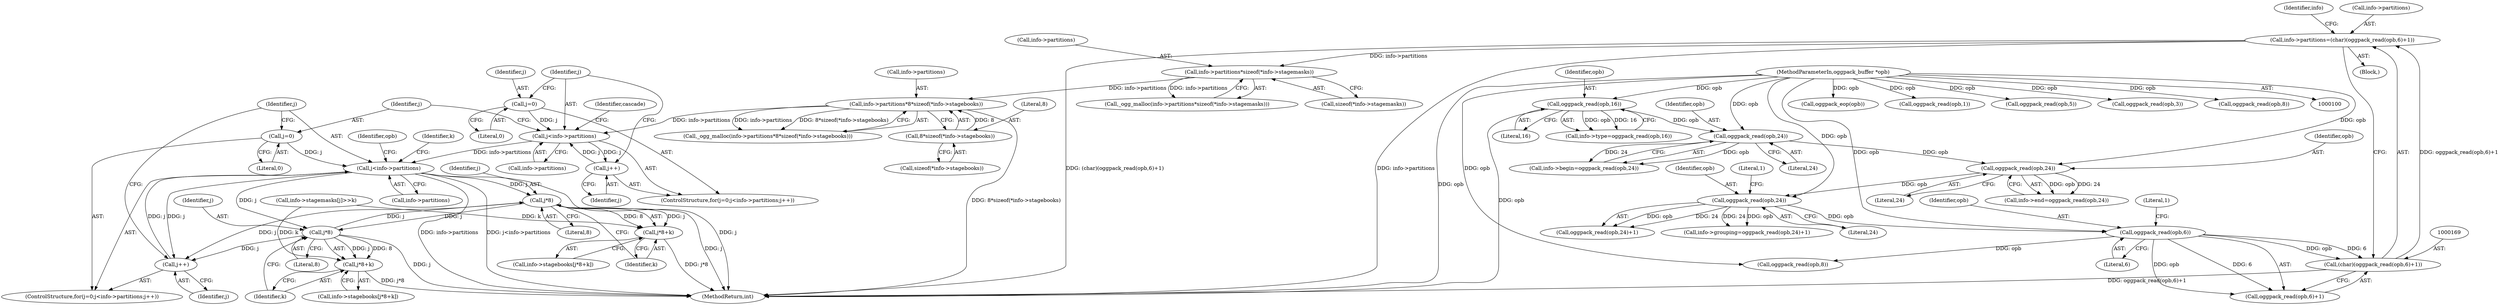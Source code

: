 digraph "0_Android_659030a2e80c38fb8da0a4eb68695349eec6778b_0@pointer" {
"1000263" [label="(Call,j<info->partitions)"];
"1000268" [label="(Call,j++)"];
"1000263" [label="(Call,j<info->partitions)"];
"1000260" [label="(Call,j=0)"];
"1000227" [label="(Call,j<info->partitions)"];
"1000224" [label="(Call,j=0)"];
"1000232" [label="(Call,j++)"];
"1000212" [label="(Call,info->partitions*8*sizeof(*info->stagebooks))"];
"1000198" [label="(Call,info->partitions*sizeof(*info->stagemasks))"];
"1000164" [label="(Call,info->partitions=(char)(oggpack_read(opb,6)+1))"];
"1000168" [label="(Call,(char)(oggpack_read(opb,6)+1))"];
"1000171" [label="(Call,oggpack_read(opb,6))"];
"1000160" [label="(Call,oggpack_read(opb,24))"];
"1000152" [label="(Call,oggpack_read(opb,24))"];
"1000145" [label="(Call,oggpack_read(opb,24))"];
"1000125" [label="(Call,oggpack_read(opb,16))"];
"1000103" [label="(MethodParameterIn,oggpack_buffer *opb)"];
"1000216" [label="(Call,8*sizeof(*info->stagebooks))"];
"1000313" [label="(Call,j*8)"];
"1000340" [label="(Call,j*8)"];
"1000312" [label="(Call,j*8+k)"];
"1000339" [label="(Call,j*8+k)"];
"1000283" [label="(Call,info->stagemasks[j]>>k)"];
"1000121" [label="(Call,info->type=oggpack_read(opb,16))"];
"1000160" [label="(Call,oggpack_read(opb,24))"];
"1000346" [label="(Call,oggpack_eop(opb))"];
"1000223" [label="(ControlStructure,for(j=0;j<info->partitions;j++))"];
"1000104" [label="(Block,)"];
"1000153" [label="(Identifier,opb)"];
"1000342" [label="(Literal,8)"];
"1000126" [label="(Identifier,opb)"];
"1000340" [label="(Call,j*8)"];
"1000228" [label="(Identifier,j)"];
"1000211" [label="(Call,_ogg_malloc(info->partitions*8*sizeof(*info->stagebooks)))"];
"1000343" [label="(Identifier,k)"];
"1000313" [label="(Call,j*8)"];
"1000233" [label="(Identifier,j)"];
"1000225" [label="(Identifier,j)"];
"1000216" [label="(Call,8*sizeof(*info->stagebooks))"];
"1000148" [label="(Call,info->end=oggpack_read(opb,24))"];
"1000147" [label="(Literal,24)"];
"1000172" [label="(Identifier,opb)"];
"1000145" [label="(Call,oggpack_read(opb,24))"];
"1000232" [label="(Call,j++)"];
"1000335" [label="(Call,info->stagebooks[j*8+k])"];
"1000177" [label="(Identifier,info)"];
"1000218" [label="(Call,sizeof(*info->stagebooks))"];
"1000103" [label="(MethodParameterIn,oggpack_buffer *opb)"];
"1000268" [label="(Call,j++)"];
"1000164" [label="(Call,info->partitions=(char)(oggpack_read(opb,6)+1))"];
"1000168" [label="(Call,(char)(oggpack_read(opb,6)+1))"];
"1000265" [label="(Call,info->partitions)"];
"1000146" [label="(Identifier,opb)"];
"1000162" [label="(Literal,24)"];
"1000171" [label="(Call,oggpack_read(opb,6))"];
"1000202" [label="(Call,sizeof(*info->stagemasks))"];
"1000242" [label="(Call,oggpack_read(opb,1))"];
"1000248" [label="(Call,oggpack_read(opb,5))"];
"1000314" [label="(Identifier,j)"];
"1000259" [label="(ControlStructure,for(j=0;j<info->partitions;j++))"];
"1000198" [label="(Call,info->partitions*sizeof(*info->stagemasks))"];
"1000238" [label="(Call,oggpack_read(opb,3))"];
"1000161" [label="(Identifier,opb)"];
"1000356" [label="(MethodReturn,int)"];
"1000263" [label="(Call,j<info->partitions)"];
"1000260" [label="(Call,j=0)"];
"1000199" [label="(Call,info->partitions)"];
"1000308" [label="(Call,info->stagebooks[j*8+k])"];
"1000261" [label="(Identifier,j)"];
"1000212" [label="(Call,info->partitions*8*sizeof(*info->stagebooks))"];
"1000174" [label="(Literal,1)"];
"1000269" [label="(Identifier,j)"];
"1000273" [label="(Identifier,k)"];
"1000227" [label="(Call,j<info->partitions)"];
"1000197" [label="(Call,_ogg_malloc(info->partitions*sizeof(*info->stagemasks)))"];
"1000181" [label="(Call,oggpack_read(opb,8))"];
"1000312" [label="(Call,j*8+k)"];
"1000237" [label="(Identifier,cascade)"];
"1000262" [label="(Literal,0)"];
"1000264" [label="(Identifier,j)"];
"1000159" [label="(Call,oggpack_read(opb,24)+1)"];
"1000226" [label="(Literal,0)"];
"1000229" [label="(Call,info->partitions)"];
"1000315" [label="(Literal,8)"];
"1000213" [label="(Call,info->partitions)"];
"1000163" [label="(Literal,1)"];
"1000224" [label="(Call,j=0)"];
"1000155" [label="(Call,info->grouping=oggpack_read(opb,24)+1)"];
"1000154" [label="(Literal,24)"];
"1000127" [label="(Literal,16)"];
"1000347" [label="(Identifier,opb)"];
"1000152" [label="(Call,oggpack_read(opb,24))"];
"1000141" [label="(Call,info->begin=oggpack_read(opb,24))"];
"1000217" [label="(Literal,8)"];
"1000297" [label="(Call,oggpack_read(opb,8))"];
"1000316" [label="(Identifier,k)"];
"1000341" [label="(Identifier,j)"];
"1000165" [label="(Call,info->partitions)"];
"1000125" [label="(Call,oggpack_read(opb,16))"];
"1000339" [label="(Call,j*8+k)"];
"1000170" [label="(Call,oggpack_read(opb,6)+1)"];
"1000173" [label="(Literal,6)"];
"1000263" -> "1000259"  [label="AST: "];
"1000263" -> "1000265"  [label="CFG: "];
"1000264" -> "1000263"  [label="AST: "];
"1000265" -> "1000263"  [label="AST: "];
"1000273" -> "1000263"  [label="CFG: "];
"1000347" -> "1000263"  [label="CFG: "];
"1000263" -> "1000356"  [label="DDG: info->partitions"];
"1000263" -> "1000356"  [label="DDG: j<info->partitions"];
"1000263" -> "1000356"  [label="DDG: j"];
"1000268" -> "1000263"  [label="DDG: j"];
"1000260" -> "1000263"  [label="DDG: j"];
"1000227" -> "1000263"  [label="DDG: info->partitions"];
"1000263" -> "1000268"  [label="DDG: j"];
"1000263" -> "1000313"  [label="DDG: j"];
"1000263" -> "1000340"  [label="DDG: j"];
"1000268" -> "1000259"  [label="AST: "];
"1000268" -> "1000269"  [label="CFG: "];
"1000269" -> "1000268"  [label="AST: "];
"1000264" -> "1000268"  [label="CFG: "];
"1000313" -> "1000268"  [label="DDG: j"];
"1000340" -> "1000268"  [label="DDG: j"];
"1000260" -> "1000259"  [label="AST: "];
"1000260" -> "1000262"  [label="CFG: "];
"1000261" -> "1000260"  [label="AST: "];
"1000262" -> "1000260"  [label="AST: "];
"1000264" -> "1000260"  [label="CFG: "];
"1000227" -> "1000223"  [label="AST: "];
"1000227" -> "1000229"  [label="CFG: "];
"1000228" -> "1000227"  [label="AST: "];
"1000229" -> "1000227"  [label="AST: "];
"1000237" -> "1000227"  [label="CFG: "];
"1000261" -> "1000227"  [label="CFG: "];
"1000224" -> "1000227"  [label="DDG: j"];
"1000232" -> "1000227"  [label="DDG: j"];
"1000212" -> "1000227"  [label="DDG: info->partitions"];
"1000227" -> "1000232"  [label="DDG: j"];
"1000224" -> "1000223"  [label="AST: "];
"1000224" -> "1000226"  [label="CFG: "];
"1000225" -> "1000224"  [label="AST: "];
"1000226" -> "1000224"  [label="AST: "];
"1000228" -> "1000224"  [label="CFG: "];
"1000232" -> "1000223"  [label="AST: "];
"1000232" -> "1000233"  [label="CFG: "];
"1000233" -> "1000232"  [label="AST: "];
"1000228" -> "1000232"  [label="CFG: "];
"1000212" -> "1000211"  [label="AST: "];
"1000212" -> "1000216"  [label="CFG: "];
"1000213" -> "1000212"  [label="AST: "];
"1000216" -> "1000212"  [label="AST: "];
"1000211" -> "1000212"  [label="CFG: "];
"1000212" -> "1000356"  [label="DDG: 8*sizeof(*info->stagebooks)"];
"1000212" -> "1000211"  [label="DDG: info->partitions"];
"1000212" -> "1000211"  [label="DDG: 8*sizeof(*info->stagebooks)"];
"1000198" -> "1000212"  [label="DDG: info->partitions"];
"1000216" -> "1000212"  [label="DDG: 8"];
"1000198" -> "1000197"  [label="AST: "];
"1000198" -> "1000202"  [label="CFG: "];
"1000199" -> "1000198"  [label="AST: "];
"1000202" -> "1000198"  [label="AST: "];
"1000197" -> "1000198"  [label="CFG: "];
"1000198" -> "1000197"  [label="DDG: info->partitions"];
"1000164" -> "1000198"  [label="DDG: info->partitions"];
"1000164" -> "1000104"  [label="AST: "];
"1000164" -> "1000168"  [label="CFG: "];
"1000165" -> "1000164"  [label="AST: "];
"1000168" -> "1000164"  [label="AST: "];
"1000177" -> "1000164"  [label="CFG: "];
"1000164" -> "1000356"  [label="DDG: (char)(oggpack_read(opb,6)+1)"];
"1000164" -> "1000356"  [label="DDG: info->partitions"];
"1000168" -> "1000164"  [label="DDG: oggpack_read(opb,6)+1"];
"1000168" -> "1000170"  [label="CFG: "];
"1000169" -> "1000168"  [label="AST: "];
"1000170" -> "1000168"  [label="AST: "];
"1000168" -> "1000356"  [label="DDG: oggpack_read(opb,6)+1"];
"1000171" -> "1000168"  [label="DDG: opb"];
"1000171" -> "1000168"  [label="DDG: 6"];
"1000171" -> "1000170"  [label="AST: "];
"1000171" -> "1000173"  [label="CFG: "];
"1000172" -> "1000171"  [label="AST: "];
"1000173" -> "1000171"  [label="AST: "];
"1000174" -> "1000171"  [label="CFG: "];
"1000171" -> "1000170"  [label="DDG: opb"];
"1000171" -> "1000170"  [label="DDG: 6"];
"1000160" -> "1000171"  [label="DDG: opb"];
"1000103" -> "1000171"  [label="DDG: opb"];
"1000171" -> "1000181"  [label="DDG: opb"];
"1000160" -> "1000159"  [label="AST: "];
"1000160" -> "1000162"  [label="CFG: "];
"1000161" -> "1000160"  [label="AST: "];
"1000162" -> "1000160"  [label="AST: "];
"1000163" -> "1000160"  [label="CFG: "];
"1000160" -> "1000155"  [label="DDG: opb"];
"1000160" -> "1000155"  [label="DDG: 24"];
"1000160" -> "1000159"  [label="DDG: opb"];
"1000160" -> "1000159"  [label="DDG: 24"];
"1000152" -> "1000160"  [label="DDG: opb"];
"1000103" -> "1000160"  [label="DDG: opb"];
"1000152" -> "1000148"  [label="AST: "];
"1000152" -> "1000154"  [label="CFG: "];
"1000153" -> "1000152"  [label="AST: "];
"1000154" -> "1000152"  [label="AST: "];
"1000148" -> "1000152"  [label="CFG: "];
"1000152" -> "1000148"  [label="DDG: opb"];
"1000152" -> "1000148"  [label="DDG: 24"];
"1000145" -> "1000152"  [label="DDG: opb"];
"1000103" -> "1000152"  [label="DDG: opb"];
"1000145" -> "1000141"  [label="AST: "];
"1000145" -> "1000147"  [label="CFG: "];
"1000146" -> "1000145"  [label="AST: "];
"1000147" -> "1000145"  [label="AST: "];
"1000141" -> "1000145"  [label="CFG: "];
"1000145" -> "1000141"  [label="DDG: opb"];
"1000145" -> "1000141"  [label="DDG: 24"];
"1000125" -> "1000145"  [label="DDG: opb"];
"1000103" -> "1000145"  [label="DDG: opb"];
"1000125" -> "1000121"  [label="AST: "];
"1000125" -> "1000127"  [label="CFG: "];
"1000126" -> "1000125"  [label="AST: "];
"1000127" -> "1000125"  [label="AST: "];
"1000121" -> "1000125"  [label="CFG: "];
"1000125" -> "1000356"  [label="DDG: opb"];
"1000125" -> "1000121"  [label="DDG: opb"];
"1000125" -> "1000121"  [label="DDG: 16"];
"1000103" -> "1000125"  [label="DDG: opb"];
"1000103" -> "1000100"  [label="AST: "];
"1000103" -> "1000356"  [label="DDG: opb"];
"1000103" -> "1000181"  [label="DDG: opb"];
"1000103" -> "1000238"  [label="DDG: opb"];
"1000103" -> "1000242"  [label="DDG: opb"];
"1000103" -> "1000248"  [label="DDG: opb"];
"1000103" -> "1000297"  [label="DDG: opb"];
"1000103" -> "1000346"  [label="DDG: opb"];
"1000216" -> "1000218"  [label="CFG: "];
"1000217" -> "1000216"  [label="AST: "];
"1000218" -> "1000216"  [label="AST: "];
"1000313" -> "1000312"  [label="AST: "];
"1000313" -> "1000315"  [label="CFG: "];
"1000314" -> "1000313"  [label="AST: "];
"1000315" -> "1000313"  [label="AST: "];
"1000316" -> "1000313"  [label="CFG: "];
"1000313" -> "1000356"  [label="DDG: j"];
"1000313" -> "1000312"  [label="DDG: j"];
"1000313" -> "1000312"  [label="DDG: 8"];
"1000340" -> "1000313"  [label="DDG: j"];
"1000313" -> "1000340"  [label="DDG: j"];
"1000340" -> "1000339"  [label="AST: "];
"1000340" -> "1000342"  [label="CFG: "];
"1000341" -> "1000340"  [label="AST: "];
"1000342" -> "1000340"  [label="AST: "];
"1000343" -> "1000340"  [label="CFG: "];
"1000340" -> "1000356"  [label="DDG: j"];
"1000340" -> "1000339"  [label="DDG: j"];
"1000340" -> "1000339"  [label="DDG: 8"];
"1000312" -> "1000308"  [label="AST: "];
"1000312" -> "1000316"  [label="CFG: "];
"1000316" -> "1000312"  [label="AST: "];
"1000308" -> "1000312"  [label="CFG: "];
"1000312" -> "1000356"  [label="DDG: j*8"];
"1000283" -> "1000312"  [label="DDG: k"];
"1000339" -> "1000335"  [label="AST: "];
"1000339" -> "1000343"  [label="CFG: "];
"1000343" -> "1000339"  [label="AST: "];
"1000335" -> "1000339"  [label="CFG: "];
"1000339" -> "1000356"  [label="DDG: j*8"];
"1000283" -> "1000339"  [label="DDG: k"];
}
